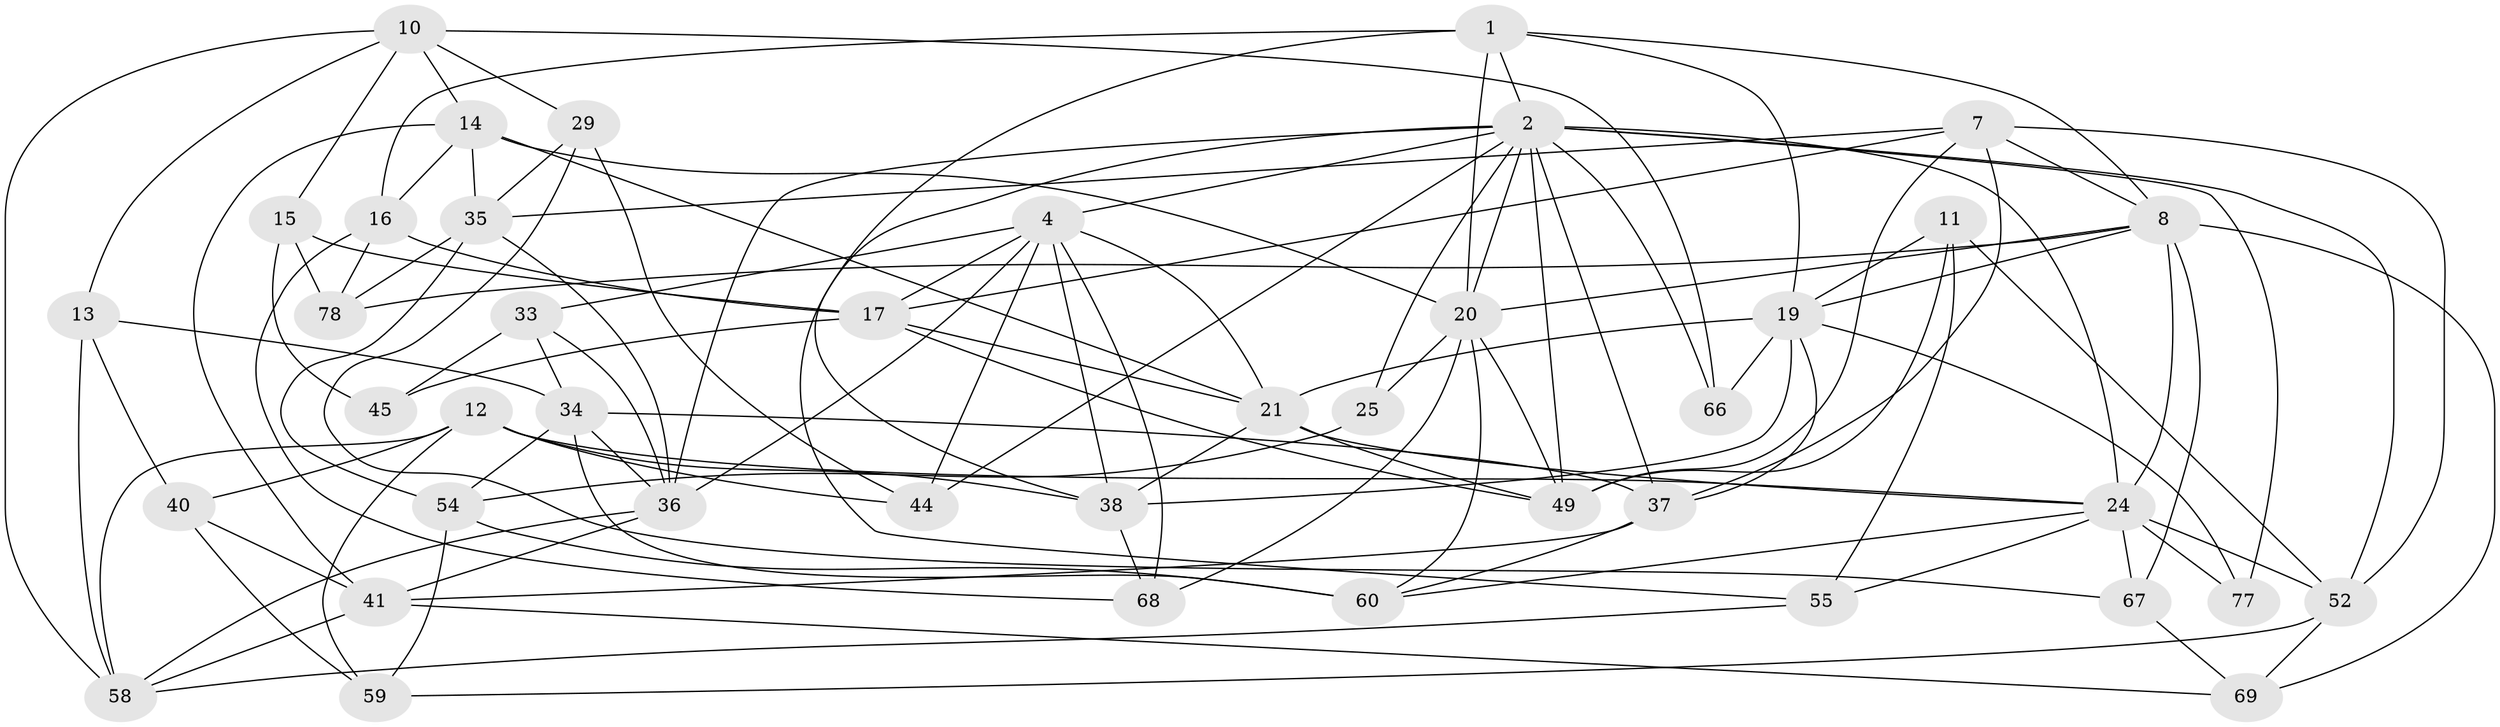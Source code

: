 // original degree distribution, {4: 1.0}
// Generated by graph-tools (version 1.1) at 2025/16/03/09/25 04:16:21]
// undirected, 42 vertices, 116 edges
graph export_dot {
graph [start="1"]
  node [color=gray90,style=filled];
  1 [super="+70"];
  2 [super="+53+3"];
  4 [super="+5"];
  7 [super="+72"];
  8 [super="+42+71"];
  10 [super="+43"];
  11;
  12 [super="+23"];
  13;
  14 [super="+50"];
  15;
  16 [super="+22"];
  17 [super="+18+32"];
  19 [super="+62+56"];
  20 [super="+46+31"];
  21 [super="+84+27"];
  24 [super="+80+28"];
  25;
  29;
  33;
  34 [super="+48+63"];
  35 [super="+61"];
  36 [super="+65+76"];
  37 [super="+82"];
  38 [super="+47"];
  40;
  41 [super="+57"];
  44;
  45;
  49 [super="+73"];
  52 [super="+79"];
  54 [super="+74"];
  55;
  58 [super="+75"];
  59;
  60 [super="+64"];
  66;
  67;
  68;
  69;
  77;
  78;
  1 -- 19;
  1 -- 16;
  1 -- 38;
  1 -- 8;
  1 -- 20;
  1 -- 2;
  2 -- 52;
  2 -- 24 [weight=2];
  2 -- 49;
  2 -- 25 [weight=2];
  2 -- 44;
  2 -- 77 [weight=2];
  2 -- 66 [weight=2];
  2 -- 36 [weight=2];
  2 -- 20;
  2 -- 55;
  2 -- 37;
  2 -- 4;
  4 -- 33;
  4 -- 21;
  4 -- 36;
  4 -- 17;
  4 -- 68;
  4 -- 38;
  4 -- 44;
  7 -- 8;
  7 -- 37;
  7 -- 17;
  7 -- 49;
  7 -- 35;
  7 -- 52;
  8 -- 24;
  8 -- 20;
  8 -- 78;
  8 -- 67;
  8 -- 19;
  8 -- 69;
  10 -- 29;
  10 -- 13;
  10 -- 58;
  10 -- 66;
  10 -- 15;
  10 -- 14;
  11 -- 49;
  11 -- 55;
  11 -- 52;
  11 -- 19;
  12 -- 59;
  12 -- 40;
  12 -- 44;
  12 -- 24;
  12 -- 38;
  12 -- 58;
  13 -- 58;
  13 -- 40;
  13 -- 34;
  14 -- 20;
  14 -- 41;
  14 -- 21;
  14 -- 16;
  14 -- 35;
  15 -- 45;
  15 -- 78;
  15 -- 17;
  16 -- 68;
  16 -- 17 [weight=2];
  16 -- 78;
  17 -- 49;
  17 -- 45 [weight=2];
  17 -- 21 [weight=2];
  19 -- 21;
  19 -- 38;
  19 -- 66;
  19 -- 77;
  19 -- 37;
  20 -- 25;
  20 -- 68;
  20 -- 49;
  20 -- 60;
  21 -- 24;
  21 -- 38;
  21 -- 49;
  24 -- 67;
  24 -- 77;
  24 -- 55;
  24 -- 60;
  24 -- 52;
  25 -- 54;
  29 -- 44;
  29 -- 67;
  29 -- 35;
  33 -- 36;
  33 -- 34;
  33 -- 45;
  34 -- 60 [weight=2];
  34 -- 54 [weight=2];
  34 -- 36;
  34 -- 37;
  35 -- 78;
  35 -- 54;
  35 -- 36;
  36 -- 41;
  36 -- 58;
  37 -- 41;
  37 -- 60;
  38 -- 68;
  40 -- 41;
  40 -- 59;
  41 -- 69;
  41 -- 58;
  52 -- 59;
  52 -- 69;
  54 -- 59;
  54 -- 60;
  55 -- 58;
  67 -- 69;
}
